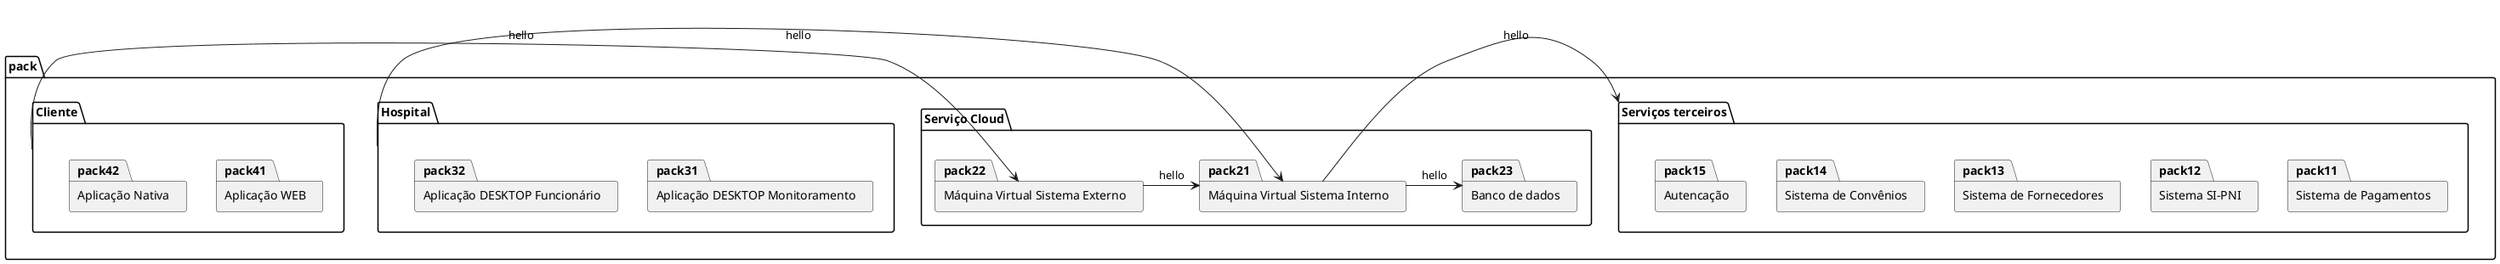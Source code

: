 @startuml
package pack as UniVacinas {
 package   pack1 as  "Serviços terceiros" {
  package  pack11  as "Sistema de Pagamentos" {
  }
  package  pack12  as "Sistema SI-PNI" {
  }
  package  pack13  as "Sistema de Fornecedores" {
  }
  package  pack14 as  "Sistema de Convênios" {
  }
  package  pack15 as  "Autencação" {
  }
 }

 package pack2 as "Serviço Cloud" {
  package pack21 as "Máquina Virtual Sistema Interno" {
  }
  package pack22 as "Máquina Virtual Sistema Externo" {
  }
  package pack23 as "Banco de dados" {
  }
 }

 package pack3 as "Hospital" {
  package pack31 as "Aplicação DESKTOP Monitoramento" {
  }
  package pack32 as "Aplicação DESKTOP Funcionário" {
  }
 }

 package pack4 as "Cliente" {
  package pack41 as "Aplicação WEB" {
  }
  package pack42 as "Aplicação Nativa" {
  }
 }
}

pack21 -> pack1 : hello
pack21 -> pack23 : hello
pack22 -> pack21 : hello
pack3 -> pack21 : hello
pack4 -> pack22 : hello
@enduml